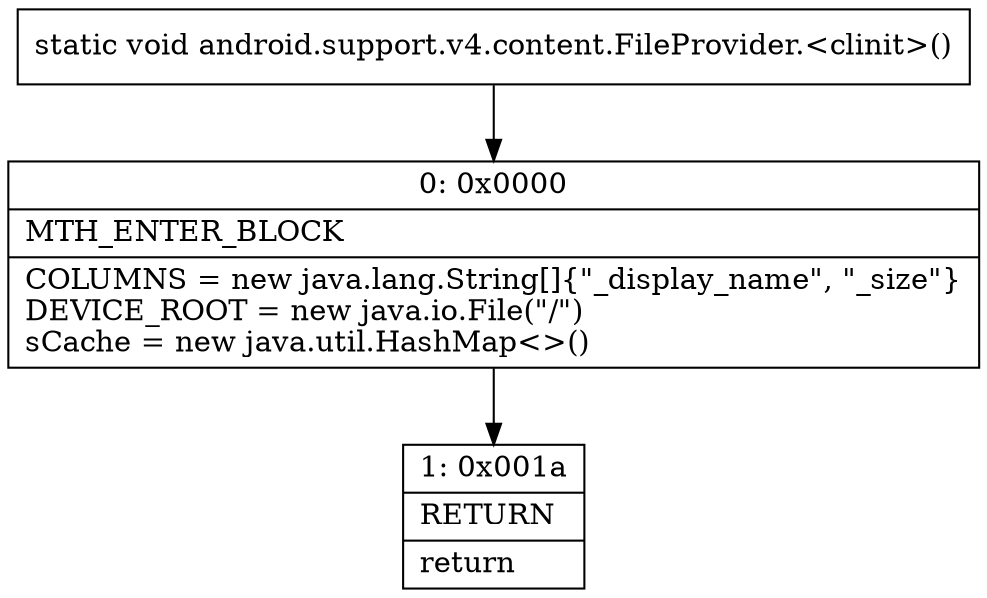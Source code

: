 digraph "CFG forandroid.support.v4.content.FileProvider.\<clinit\>()V" {
Node_0 [shape=record,label="{0\:\ 0x0000|MTH_ENTER_BLOCK\l|COLUMNS = new java.lang.String[]\{\"_display_name\", \"_size\"\}\lDEVICE_ROOT = new java.io.File(\"\/\")\lsCache = new java.util.HashMap\<\>()\l}"];
Node_1 [shape=record,label="{1\:\ 0x001a|RETURN\l|return\l}"];
MethodNode[shape=record,label="{static void android.support.v4.content.FileProvider.\<clinit\>() }"];
MethodNode -> Node_0;
Node_0 -> Node_1;
}

